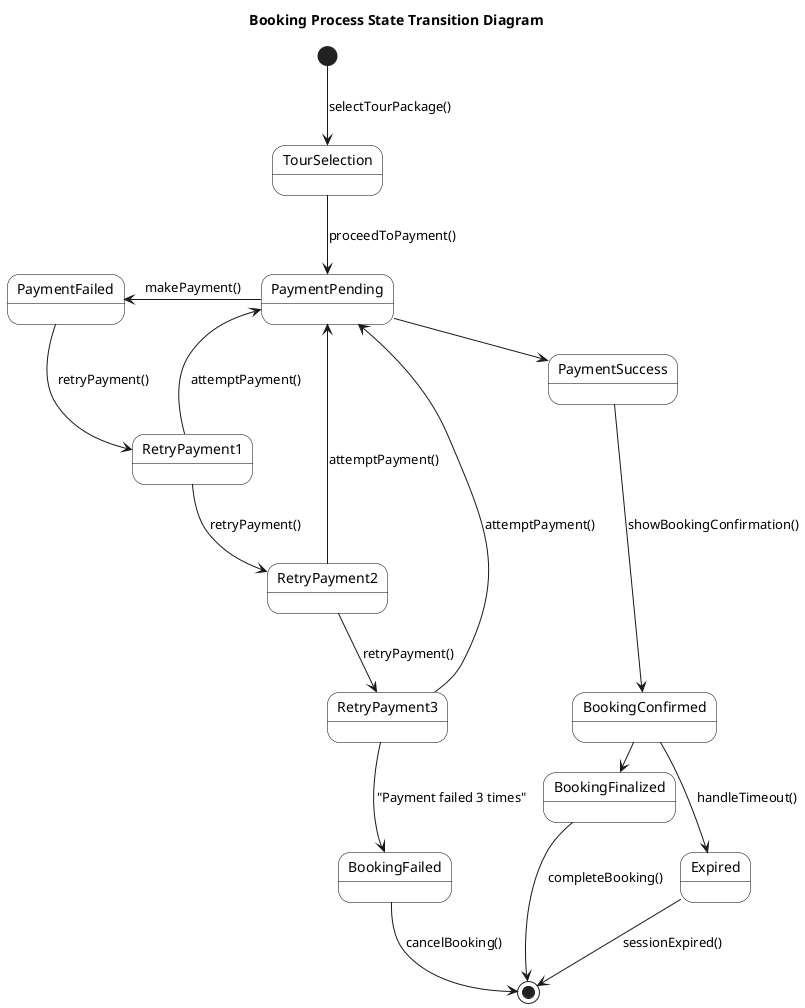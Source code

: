 @startuml
title Booking Process State Transition Diagram

skinparam state {
    StraightArrow true
    BackgroundColor white
    BorderColor black
}

[*] --> TourSelection : selectTourPackage()

TourSelection -down-> PaymentPending : proceedToPayment()

PaymentPending -right-> PaymentSuccess : makePayment()
PaymentPending -left-> PaymentFailed : makePayment()

PaymentFailed -down-> RetryPayment1 : retryPayment()
RetryPayment1 -up-> PaymentPending : attemptPayment()

RetryPayment1 -down-> RetryPayment2 : retryPayment()
RetryPayment2 -up-> PaymentPending : attemptPayment()

RetryPayment2 -down-> RetryPayment3 : retryPayment()
RetryPayment3 -up-> PaymentPending : attemptPayment()

RetryPayment3 -down-> BookingFailed : "Payment failed 3 times"

BookingFailed --> [*] : cancelBooking()

PaymentSuccess -down-> BookingConfirmed : showBookingConfirmation()

BookingConfirmed -right-> BookingFinalized : finalizeBooking()
BookingFinalized --> [*] : completeBooking()

BookingConfirmed -down-> Expired : handleTimeout()
Expired --> [*] : sessionExpired()

@enduml
